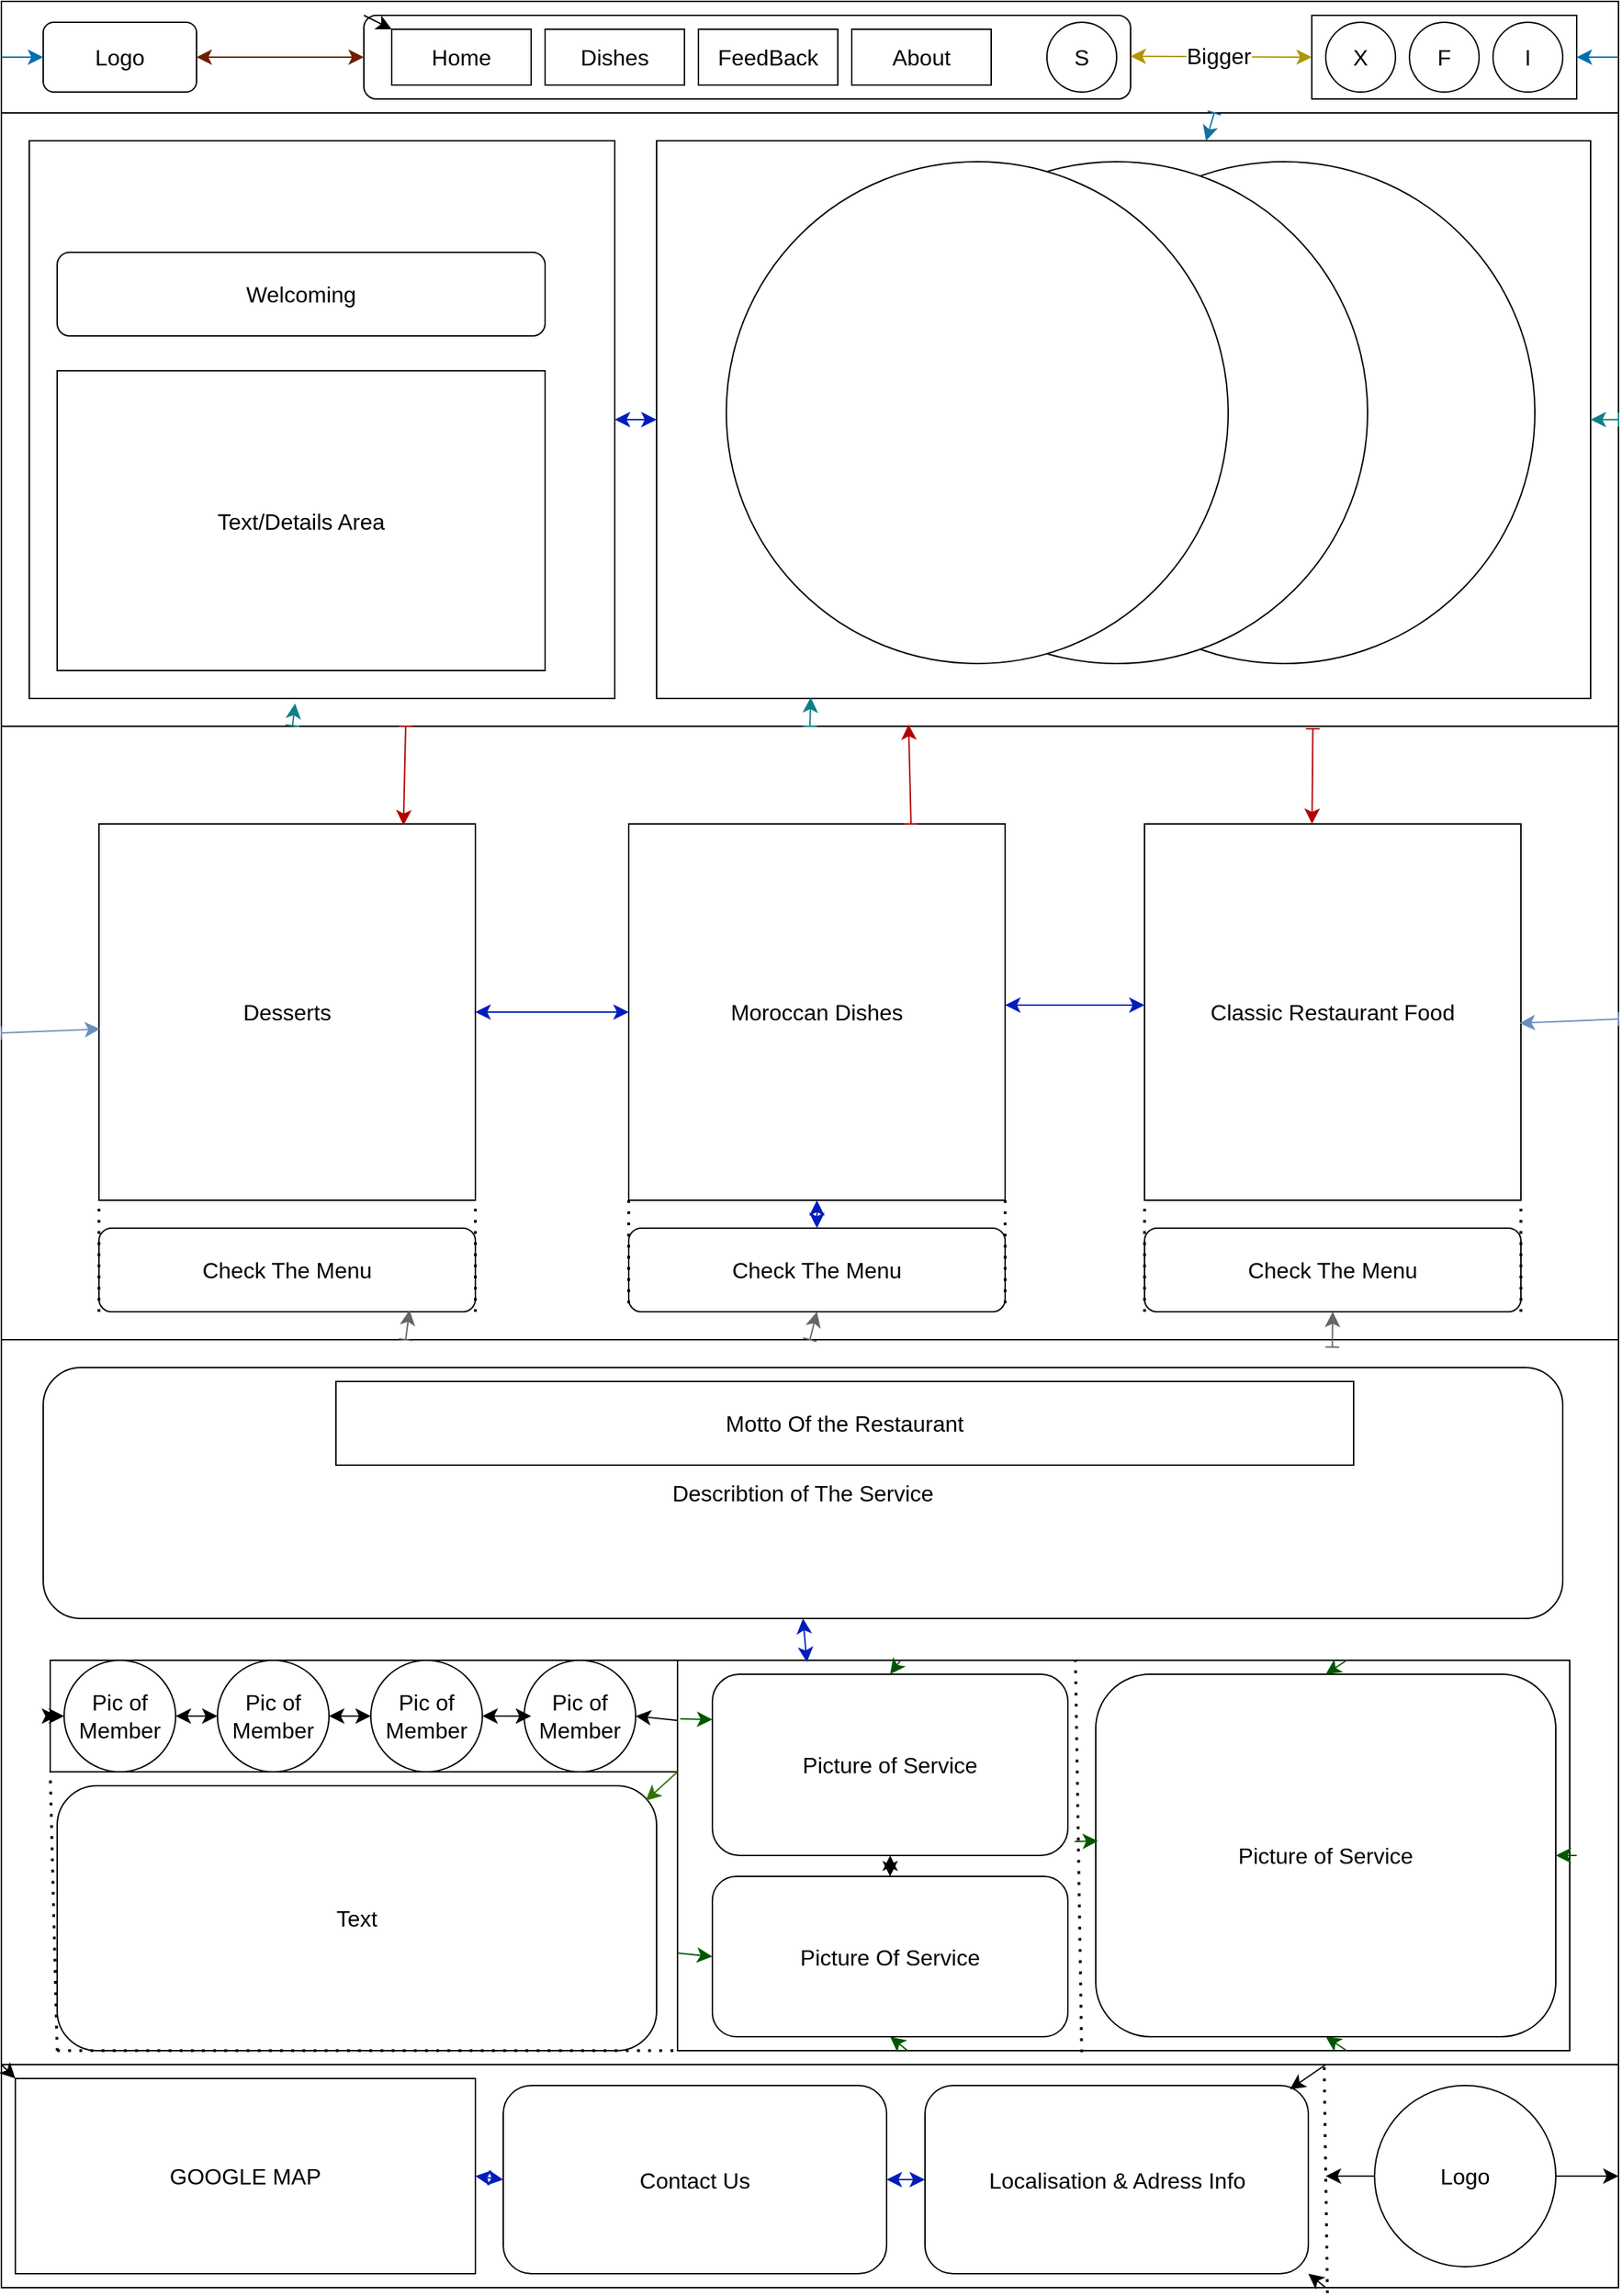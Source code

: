 <mxfile version="22.0.8" type="device">
  <diagram name="Page-1" id="bITDkZwMjfc94gMa8NzO">
    <mxGraphModel dx="1187" dy="1283" grid="1" gridSize="10" guides="1" tooltips="1" connect="1" arrows="1" fold="1" page="1" pageScale="1" pageWidth="1169" pageHeight="827" math="0" shadow="0">
      <root>
        <mxCell id="0" />
        <mxCell id="1" parent="0" />
        <mxCell id="Kc1Ey1qXZjIb0-rs8Q-b-39" value="" style="rounded=0;whiteSpace=wrap;html=1;fontSize=16;" parent="1" vertex="1">
          <mxGeometry y="960" width="1160" height="520" as="geometry" />
        </mxCell>
        <mxCell id="Kc1Ey1qXZjIb0-rs8Q-b-1" value="" style="rounded=0;whiteSpace=wrap;html=1;fontSize=16;" parent="1" vertex="1">
          <mxGeometry width="1160" height="80" as="geometry" />
        </mxCell>
        <mxCell id="Kc1Ey1qXZjIb0-rs8Q-b-2" value="Logo" style="rounded=1;whiteSpace=wrap;html=1;fontSize=16;" parent="1" vertex="1">
          <mxGeometry x="30" y="15" width="110" height="50" as="geometry" />
        </mxCell>
        <mxCell id="Kc1Ey1qXZjIb0-rs8Q-b-118" value="" style="rounded=0;whiteSpace=wrap;html=1;fontSize=16;" parent="1" vertex="1">
          <mxGeometry x="940" y="10" width="190" height="60" as="geometry" />
        </mxCell>
        <mxCell id="Kc1Ey1qXZjIb0-rs8Q-b-3" value="" style="rounded=1;whiteSpace=wrap;html=1;fontSize=16;" parent="1" vertex="1">
          <mxGeometry x="260" y="10" width="550" height="60" as="geometry" />
        </mxCell>
        <mxCell id="Kc1Ey1qXZjIb0-rs8Q-b-4" value="Home" style="rounded=0;whiteSpace=wrap;html=1;fontSize=16;" parent="1" vertex="1">
          <mxGeometry x="280" y="20" width="100" height="40" as="geometry" />
        </mxCell>
        <mxCell id="Kc1Ey1qXZjIb0-rs8Q-b-6" value="Dishes" style="rounded=0;whiteSpace=wrap;html=1;fontSize=16;" parent="1" vertex="1">
          <mxGeometry x="390" y="20" width="100" height="40" as="geometry" />
        </mxCell>
        <mxCell id="Kc1Ey1qXZjIb0-rs8Q-b-8" value="FeedBack" style="rounded=0;whiteSpace=wrap;html=1;fontSize=16;" parent="1" vertex="1">
          <mxGeometry x="500" y="20" width="100" height="40" as="geometry" />
        </mxCell>
        <mxCell id="Kc1Ey1qXZjIb0-rs8Q-b-9" value="About" style="rounded=0;whiteSpace=wrap;html=1;fontSize=16;" parent="1" vertex="1">
          <mxGeometry x="610" y="20" width="100" height="40" as="geometry" />
        </mxCell>
        <mxCell id="Kc1Ey1qXZjIb0-rs8Q-b-10" value="S" style="ellipse;whiteSpace=wrap;html=1;aspect=fixed;fontSize=16;" parent="1" vertex="1">
          <mxGeometry x="750" y="15" width="50" height="50" as="geometry" />
        </mxCell>
        <mxCell id="Kc1Ey1qXZjIb0-rs8Q-b-12" value="I" style="ellipse;whiteSpace=wrap;html=1;aspect=fixed;fontSize=16;" parent="1" vertex="1">
          <mxGeometry x="1070" y="15" width="50" height="50" as="geometry" />
        </mxCell>
        <mxCell id="Kc1Ey1qXZjIb0-rs8Q-b-13" value="F" style="ellipse;whiteSpace=wrap;html=1;aspect=fixed;fontSize=16;" parent="1" vertex="1">
          <mxGeometry x="1010" y="15" width="50" height="50" as="geometry" />
        </mxCell>
        <mxCell id="Kc1Ey1qXZjIb0-rs8Q-b-14" value="X" style="ellipse;whiteSpace=wrap;html=1;aspect=fixed;fontSize=16;" parent="1" vertex="1">
          <mxGeometry x="950" y="15" width="50" height="50" as="geometry" />
        </mxCell>
        <mxCell id="Kc1Ey1qXZjIb0-rs8Q-b-15" value="" style="rounded=0;whiteSpace=wrap;html=1;fontSize=16;" parent="1" vertex="1">
          <mxGeometry y="80" width="1160" height="440" as="geometry" />
        </mxCell>
        <mxCell id="Kc1Ey1qXZjIb0-rs8Q-b-16" value="" style="rounded=0;whiteSpace=wrap;html=1;fontSize=16;" parent="1" vertex="1">
          <mxGeometry y="1480" width="1160" height="160" as="geometry" />
        </mxCell>
        <mxCell id="Kc1Ey1qXZjIb0-rs8Q-b-18" value="" style="rounded=0;whiteSpace=wrap;html=1;fontSize=16;" parent="1" vertex="1">
          <mxGeometry x="470" y="100" width="670" height="400" as="geometry" />
        </mxCell>
        <mxCell id="Kc1Ey1qXZjIb0-rs8Q-b-17" value="" style="ellipse;whiteSpace=wrap;html=1;aspect=fixed;fontSize=16;" parent="1" vertex="1">
          <mxGeometry x="740" y="115" width="360" height="360" as="geometry" />
        </mxCell>
        <mxCell id="Kc1Ey1qXZjIb0-rs8Q-b-19" value="" style="ellipse;whiteSpace=wrap;html=1;aspect=fixed;fontSize=16;" parent="1" vertex="1">
          <mxGeometry x="620" y="115" width="360" height="360" as="geometry" />
        </mxCell>
        <mxCell id="Kc1Ey1qXZjIb0-rs8Q-b-20" value="" style="ellipse;whiteSpace=wrap;html=1;aspect=fixed;fontSize=16;" parent="1" vertex="1">
          <mxGeometry x="520" y="115" width="360" height="360" as="geometry" />
        </mxCell>
        <mxCell id="Kc1Ey1qXZjIb0-rs8Q-b-22" value="" style="rounded=0;whiteSpace=wrap;html=1;fontSize=16;" parent="1" vertex="1">
          <mxGeometry x="20" y="100" width="420" height="400" as="geometry" />
        </mxCell>
        <mxCell id="Kc1Ey1qXZjIb0-rs8Q-b-23" value="Welcoming" style="rounded=1;whiteSpace=wrap;html=1;fontSize=16;" parent="1" vertex="1">
          <mxGeometry x="40" y="180" width="350" height="60" as="geometry" />
        </mxCell>
        <mxCell id="Kc1Ey1qXZjIb0-rs8Q-b-24" value="Text/Details Area" style="rounded=0;whiteSpace=wrap;html=1;fontSize=16;" parent="1" vertex="1">
          <mxGeometry x="40" y="265" width="350" height="215" as="geometry" />
        </mxCell>
        <mxCell id="Kc1Ey1qXZjIb0-rs8Q-b-25" value="Dishes Category" style="rounded=0;whiteSpace=wrap;html=1;fontSize=16;" parent="1" vertex="1">
          <mxGeometry y="520" width="1160" height="440" as="geometry" />
        </mxCell>
        <mxCell id="Kc1Ey1qXZjIb0-rs8Q-b-26" value="Desserts" style="whiteSpace=wrap;html=1;aspect=fixed;fontSize=16;" parent="1" vertex="1">
          <mxGeometry x="70" y="590" width="270" height="270" as="geometry" />
        </mxCell>
        <mxCell id="Kc1Ey1qXZjIb0-rs8Q-b-33" value="Moroccan Dishes" style="whiteSpace=wrap;html=1;aspect=fixed;fontSize=16;" parent="1" vertex="1">
          <mxGeometry x="450" y="590" width="270" height="270" as="geometry" />
        </mxCell>
        <mxCell id="Kc1Ey1qXZjIb0-rs8Q-b-34" value="Classic Restaurant Food" style="whiteSpace=wrap;html=1;aspect=fixed;fontSize=16;" parent="1" vertex="1">
          <mxGeometry x="820" y="590" width="270" height="270" as="geometry" />
        </mxCell>
        <mxCell id="Kc1Ey1qXZjIb0-rs8Q-b-35" value="Check The Menu" style="rounded=1;whiteSpace=wrap;html=1;fontSize=16;" parent="1" vertex="1">
          <mxGeometry x="70" y="880" width="270" height="60" as="geometry" />
        </mxCell>
        <mxCell id="Kc1Ey1qXZjIb0-rs8Q-b-37" value="Check The Menu" style="rounded=1;whiteSpace=wrap;html=1;fontSize=16;" parent="1" vertex="1">
          <mxGeometry x="820" y="880" width="270" height="60" as="geometry" />
        </mxCell>
        <mxCell id="Kc1Ey1qXZjIb0-rs8Q-b-38" value="Check The Menu" style="rounded=1;whiteSpace=wrap;html=1;fontSize=16;" parent="1" vertex="1">
          <mxGeometry x="450" y="880" width="270" height="60" as="geometry" />
        </mxCell>
        <mxCell id="Kc1Ey1qXZjIb0-rs8Q-b-40" value="Describtion of The Service" style="rounded=1;whiteSpace=wrap;html=1;fontSize=16;" parent="1" vertex="1">
          <mxGeometry x="30" y="980" width="1090" height="180" as="geometry" />
        </mxCell>
        <mxCell id="Kc1Ey1qXZjIb0-rs8Q-b-42" value="" style="rounded=0;whiteSpace=wrap;html=1;fontSize=16;" parent="1" vertex="1">
          <mxGeometry x="35" y="1190" width="450" height="80" as="geometry" />
        </mxCell>
        <mxCell id="Kc1Ey1qXZjIb0-rs8Q-b-43" value="" style="rounded=0;whiteSpace=wrap;html=1;fontSize=16;" parent="1" vertex="1">
          <mxGeometry x="485" y="1190" width="640" height="280" as="geometry" />
        </mxCell>
        <mxCell id="Kc1Ey1qXZjIb0-rs8Q-b-45" value="Pic of Member" style="ellipse;whiteSpace=wrap;html=1;aspect=fixed;fontSize=16;" parent="1" vertex="1">
          <mxGeometry x="45" y="1190" width="80" height="80" as="geometry" />
        </mxCell>
        <mxCell id="Kc1Ey1qXZjIb0-rs8Q-b-46" value="Pic of Member" style="ellipse;whiteSpace=wrap;html=1;aspect=fixed;fontSize=16;" parent="1" vertex="1">
          <mxGeometry x="265" y="1190" width="80" height="80" as="geometry" />
        </mxCell>
        <mxCell id="Kc1Ey1qXZjIb0-rs8Q-b-47" value="Pic of Member" style="ellipse;whiteSpace=wrap;html=1;aspect=fixed;fontSize=16;" parent="1" vertex="1">
          <mxGeometry x="155" y="1190" width="80" height="80" as="geometry" />
        </mxCell>
        <mxCell id="Kc1Ey1qXZjIb0-rs8Q-b-48" value="Pic of Member" style="ellipse;whiteSpace=wrap;html=1;aspect=fixed;fontSize=16;" parent="1" vertex="1">
          <mxGeometry x="375" y="1190" width="80" height="80" as="geometry" />
        </mxCell>
        <mxCell id="Kc1Ey1qXZjIb0-rs8Q-b-49" value="Text" style="rounded=1;whiteSpace=wrap;html=1;fontSize=16;" parent="1" vertex="1">
          <mxGeometry x="40" y="1280" width="430" height="190" as="geometry" />
        </mxCell>
        <mxCell id="Kc1Ey1qXZjIb0-rs8Q-b-50" value="Picture of Service" style="rounded=1;whiteSpace=wrap;html=1;fontSize=16;" parent="1" vertex="1">
          <mxGeometry x="510" y="1200" width="255" height="130" as="geometry" />
        </mxCell>
        <mxCell id="Kc1Ey1qXZjIb0-rs8Q-b-51" value="Picture of Service" style="rounded=1;whiteSpace=wrap;html=1;fontSize=16;" parent="1" vertex="1">
          <mxGeometry x="785" y="1200" width="330" height="260" as="geometry" />
        </mxCell>
        <mxCell id="Kc1Ey1qXZjIb0-rs8Q-b-52" value="Picture Of Service" style="rounded=1;whiteSpace=wrap;html=1;fontSize=16;" parent="1" vertex="1">
          <mxGeometry x="510" y="1345" width="255" height="115" as="geometry" />
        </mxCell>
        <mxCell id="Kc1Ey1qXZjIb0-rs8Q-b-54" value="Motto Of the Restaurant" style="rounded=0;whiteSpace=wrap;html=1;fontSize=16;" parent="1" vertex="1">
          <mxGeometry x="240" y="990" width="730" height="60" as="geometry" />
        </mxCell>
        <mxCell id="Kc1Ey1qXZjIb0-rs8Q-b-56" value="Logo" style="ellipse;whiteSpace=wrap;html=1;aspect=fixed;fontSize=16;" parent="1" vertex="1">
          <mxGeometry x="985" y="1495" width="130" height="130" as="geometry" />
        </mxCell>
        <mxCell id="Kc1Ey1qXZjIb0-rs8Q-b-79" style="edgeStyle=none;curved=1;rounded=0;orthogonalLoop=1;jettySize=auto;html=1;exitX=1;exitY=0.5;exitDx=0;exitDy=0;entryX=0;entryY=0.5;entryDx=0;entryDy=0;fontSize=12;startSize=8;endSize=8;fillColor=#0050ef;strokeColor=#001DBC;startArrow=classic;startFill=1;" parent="1" source="Kc1Ey1qXZjIb0-rs8Q-b-58" target="Kc1Ey1qXZjIb0-rs8Q-b-59" edge="1">
          <mxGeometry relative="1" as="geometry" />
        </mxCell>
        <mxCell id="Kc1Ey1qXZjIb0-rs8Q-b-58" value="Contact Us" style="rounded=1;whiteSpace=wrap;html=1;fontSize=16;" parent="1" vertex="1">
          <mxGeometry x="360" y="1495" width="275" height="135" as="geometry" />
        </mxCell>
        <mxCell id="Kc1Ey1qXZjIb0-rs8Q-b-59" value="Localisation &amp;amp; Adress Info" style="rounded=1;whiteSpace=wrap;html=1;fontSize=16;" parent="1" vertex="1">
          <mxGeometry x="662.5" y="1495" width="275" height="135" as="geometry" />
        </mxCell>
        <mxCell id="Kc1Ey1qXZjIb0-rs8Q-b-80" style="edgeStyle=none;curved=1;rounded=0;orthogonalLoop=1;jettySize=auto;html=1;exitX=1;exitY=0.5;exitDx=0;exitDy=0;entryX=0;entryY=0.5;entryDx=0;entryDy=0;fontSize=12;startSize=8;endSize=8;fillColor=#0050ef;strokeColor=#001DBC;startArrow=classic;startFill=1;" parent="1" source="Kc1Ey1qXZjIb0-rs8Q-b-61" target="Kc1Ey1qXZjIb0-rs8Q-b-58" edge="1">
          <mxGeometry relative="1" as="geometry" />
        </mxCell>
        <mxCell id="Kc1Ey1qXZjIb0-rs8Q-b-61" value="GOOGLE MAP" style="rounded=0;whiteSpace=wrap;html=1;fontSize=16;" parent="1" vertex="1">
          <mxGeometry x="10" y="1490" width="330" height="140" as="geometry" />
        </mxCell>
        <mxCell id="Kc1Ey1qXZjIb0-rs8Q-b-62" value="" style="endArrow=baseDash;startArrow=classic;html=1;rounded=0;fontSize=12;startSize=8;endSize=8;curved=1;entryX=1;entryY=0.5;entryDx=0;entryDy=0;exitX=1;exitY=0.5;exitDx=0;exitDy=0;fillColor=#b0e3e6;strokeColor=#0e8088;endFill=0;" parent="1" source="Kc1Ey1qXZjIb0-rs8Q-b-18" target="Kc1Ey1qXZjIb0-rs8Q-b-15" edge="1">
          <mxGeometry width="50" height="50" relative="1" as="geometry">
            <mxPoint x="630" y="500" as="sourcePoint" />
            <mxPoint x="680" y="450" as="targetPoint" />
          </mxGeometry>
        </mxCell>
        <mxCell id="Kc1Ey1qXZjIb0-rs8Q-b-63" value="" style="endArrow=classic;startArrow=baseDash;html=1;rounded=0;fontSize=12;startSize=8;endSize=8;curved=1;exitX=0.5;exitY=1;exitDx=0;exitDy=0;entryX=0.165;entryY=0.998;entryDx=0;entryDy=0;entryPerimeter=0;fillColor=#b0e3e6;strokeColor=#0e8088;startFill=0;" parent="1" source="Kc1Ey1qXZjIb0-rs8Q-b-15" target="Kc1Ey1qXZjIb0-rs8Q-b-18" edge="1">
          <mxGeometry width="50" height="50" relative="1" as="geometry">
            <mxPoint x="630" y="500" as="sourcePoint" />
            <mxPoint x="680" y="450" as="targetPoint" />
          </mxGeometry>
        </mxCell>
        <mxCell id="Kc1Ey1qXZjIb0-rs8Q-b-64" value="" style="endArrow=classic;startArrow=baseDash;html=1;rounded=0;fontSize=12;startSize=8;endSize=8;curved=1;exitX=0.18;exitY=-0.001;exitDx=0;exitDy=0;exitPerimeter=0;entryX=0.454;entryY=1.009;entryDx=0;entryDy=0;entryPerimeter=0;fillColor=#b0e3e6;strokeColor=#0e8088;startFill=0;" parent="1" source="Kc1Ey1qXZjIb0-rs8Q-b-25" target="Kc1Ey1qXZjIb0-rs8Q-b-22" edge="1">
          <mxGeometry width="50" height="50" relative="1" as="geometry">
            <mxPoint x="630" y="500" as="sourcePoint" />
            <mxPoint x="680" y="450" as="targetPoint" />
          </mxGeometry>
        </mxCell>
        <mxCell id="Kc1Ey1qXZjIb0-rs8Q-b-65" value="" style="endArrow=baseDash;startArrow=classic;html=1;rounded=0;fontSize=12;startSize=8;endSize=8;curved=1;entryX=0.75;entryY=0;entryDx=0;entryDy=0;exitX=0.561;exitY=-0.003;exitDx=0;exitDy=0;exitPerimeter=0;fillColor=#e51400;strokeColor=#B20000;endFill=0;" parent="1" source="Kc1Ey1qXZjIb0-rs8Q-b-25" target="Kc1Ey1qXZjIb0-rs8Q-b-33" edge="1">
          <mxGeometry width="50" height="50" relative="1" as="geometry">
            <mxPoint x="630" y="500" as="sourcePoint" />
            <mxPoint x="680" y="450" as="targetPoint" />
          </mxGeometry>
        </mxCell>
        <mxCell id="Kc1Ey1qXZjIb0-rs8Q-b-66" value="" style="endArrow=baseDash;startArrow=classic;html=1;rounded=0;fontSize=12;startSize=8;endSize=8;curved=1;entryX=0.25;entryY=0;entryDx=0;entryDy=0;exitX=0.809;exitY=0.004;exitDx=0;exitDy=0;exitPerimeter=0;fillColor=#e51400;strokeColor=#B20000;endFill=0;" parent="1" source="Kc1Ey1qXZjIb0-rs8Q-b-26" target="Kc1Ey1qXZjIb0-rs8Q-b-25" edge="1">
          <mxGeometry width="50" height="50" relative="1" as="geometry">
            <mxPoint x="630" y="690" as="sourcePoint" />
            <mxPoint x="680" y="640" as="targetPoint" />
          </mxGeometry>
        </mxCell>
        <mxCell id="Kc1Ey1qXZjIb0-rs8Q-b-67" value="" style="endArrow=baseDash;startArrow=classic;html=1;rounded=0;fontSize=12;startSize=8;endSize=8;curved=1;entryX=0.811;entryY=0.004;entryDx=0;entryDy=0;entryPerimeter=0;exitX=0.445;exitY=0;exitDx=0;exitDy=0;exitPerimeter=0;fillColor=#e51400;strokeColor=#B20000;startFill=1;endFill=0;" parent="1" source="Kc1Ey1qXZjIb0-rs8Q-b-34" target="Kc1Ey1qXZjIb0-rs8Q-b-25" edge="1">
          <mxGeometry width="50" height="50" relative="1" as="geometry">
            <mxPoint x="630" y="690" as="sourcePoint" />
            <mxPoint x="680" y="640" as="targetPoint" />
          </mxGeometry>
        </mxCell>
        <mxCell id="Kc1Ey1qXZjIb0-rs8Q-b-68" value="" style="endArrow=classic;startArrow=baseDash;html=1;rounded=0;fontSize=12;startSize=8;endSize=8;curved=1;exitX=0;exitY=0.5;exitDx=0;exitDy=0;entryX=0.003;entryY=0.545;entryDx=0;entryDy=0;entryPerimeter=0;fillColor=#dae8fc;strokeColor=#6c8ebf;startFill=0;" parent="1" source="Kc1Ey1qXZjIb0-rs8Q-b-25" target="Kc1Ey1qXZjIb0-rs8Q-b-26" edge="1">
          <mxGeometry width="50" height="50" relative="1" as="geometry">
            <mxPoint x="630" y="690" as="sourcePoint" />
            <mxPoint x="680" y="640" as="targetPoint" />
          </mxGeometry>
        </mxCell>
        <mxCell id="Kc1Ey1qXZjIb0-rs8Q-b-69" value="" style="endArrow=classic;startArrow=classic;html=1;rounded=0;fontSize=12;startSize=8;endSize=8;curved=1;exitX=1;exitY=0.5;exitDx=0;exitDy=0;entryX=0;entryY=0.5;entryDx=0;entryDy=0;fillColor=#0050ef;strokeColor=#001DBC;" parent="1" source="Kc1Ey1qXZjIb0-rs8Q-b-26" target="Kc1Ey1qXZjIb0-rs8Q-b-33" edge="1">
          <mxGeometry width="50" height="50" relative="1" as="geometry">
            <mxPoint x="630" y="690" as="sourcePoint" />
            <mxPoint x="680" y="640" as="targetPoint" />
          </mxGeometry>
        </mxCell>
        <mxCell id="Kc1Ey1qXZjIb0-rs8Q-b-70" value="" style="endArrow=classic;startArrow=classic;html=1;rounded=0;fontSize=12;startSize=8;endSize=8;curved=1;exitX=1;exitY=0.5;exitDx=0;exitDy=0;fillColor=#0050ef;strokeColor=#001DBC;" parent="1" edge="1">
          <mxGeometry width="50" height="50" relative="1" as="geometry">
            <mxPoint x="720" y="720" as="sourcePoint" />
            <mxPoint x="820" y="720" as="targetPoint" />
          </mxGeometry>
        </mxCell>
        <mxCell id="Kc1Ey1qXZjIb0-rs8Q-b-71" value="" style="endArrow=baseDash;startArrow=classic;html=1;rounded=0;fontSize=12;startSize=8;endSize=8;curved=1;exitX=0;exitY=0.5;exitDx=0;exitDy=0;entryX=0.003;entryY=0.545;entryDx=0;entryDy=0;entryPerimeter=0;fillColor=#dae8fc;strokeColor=#6c8ebf;endFill=0;" parent="1" edge="1">
          <mxGeometry width="50" height="50" relative="1" as="geometry">
            <mxPoint x="1089" y="733" as="sourcePoint" />
            <mxPoint x="1160" y="730" as="targetPoint" />
          </mxGeometry>
        </mxCell>
        <mxCell id="Kc1Ey1qXZjIb0-rs8Q-b-72" value="" style="endArrow=baseDash;startArrow=classic;html=1;rounded=0;fontSize=12;startSize=8;endSize=8;curved=1;entryX=0.25;entryY=1;entryDx=0;entryDy=0;exitX=0.825;exitY=0.979;exitDx=0;exitDy=0;exitPerimeter=0;fillColor=#f5f5f5;strokeColor=#666666;startFill=1;endFill=0;" parent="1" source="Kc1Ey1qXZjIb0-rs8Q-b-35" target="Kc1Ey1qXZjIb0-rs8Q-b-25" edge="1">
          <mxGeometry width="50" height="50" relative="1" as="geometry">
            <mxPoint x="630" y="860" as="sourcePoint" />
            <mxPoint x="680" y="810" as="targetPoint" />
          </mxGeometry>
        </mxCell>
        <mxCell id="Kc1Ey1qXZjIb0-rs8Q-b-74" value="" style="endArrow=classic;startArrow=baseDash;html=1;rounded=0;fontSize=12;startSize=8;endSize=8;curved=1;exitX=0.5;exitY=1;exitDx=0;exitDy=0;entryX=0.5;entryY=1;entryDx=0;entryDy=0;fillColor=#f5f5f5;strokeColor=#666666;startFill=0;" parent="1" source="Kc1Ey1qXZjIb0-rs8Q-b-25" target="Kc1Ey1qXZjIb0-rs8Q-b-38" edge="1">
          <mxGeometry width="50" height="50" relative="1" as="geometry">
            <mxPoint x="630" y="860" as="sourcePoint" />
            <mxPoint x="680" y="810" as="targetPoint" />
          </mxGeometry>
        </mxCell>
        <mxCell id="Kc1Ey1qXZjIb0-rs8Q-b-75" value="" style="endArrow=classic;startArrow=baseDash;html=1;rounded=0;fontSize=12;startSize=8;endSize=8;curved=1;entryX=0.5;entryY=1;entryDx=0;entryDy=0;exitX=0.823;exitY=1.012;exitDx=0;exitDy=0;exitPerimeter=0;fillColor=#f5f5f5;strokeColor=#666666;endFill=1;startFill=0;" parent="1" source="Kc1Ey1qXZjIb0-rs8Q-b-25" target="Kc1Ey1qXZjIb0-rs8Q-b-37" edge="1">
          <mxGeometry width="50" height="50" relative="1" as="geometry">
            <mxPoint x="630" y="860" as="sourcePoint" />
            <mxPoint x="680" y="810" as="targetPoint" />
          </mxGeometry>
        </mxCell>
        <mxCell id="Kc1Ey1qXZjIb0-rs8Q-b-76" value="" style="endArrow=baseDash;startArrow=classic;html=1;rounded=0;fontSize=12;startSize=8;endSize=8;curved=1;entryX=0.75;entryY=0;entryDx=0;entryDy=0;fillColor=#b1ddf0;strokeColor=#10739e;endFill=0;" parent="1" source="Kc1Ey1qXZjIb0-rs8Q-b-18" target="Kc1Ey1qXZjIb0-rs8Q-b-15" edge="1">
          <mxGeometry width="50" height="50" relative="1" as="geometry">
            <mxPoint x="630" y="460" as="sourcePoint" />
            <mxPoint x="680" y="410" as="targetPoint" />
          </mxGeometry>
        </mxCell>
        <mxCell id="Kc1Ey1qXZjIb0-rs8Q-b-77" value="" style="endArrow=classic;startArrow=classic;html=1;rounded=0;fontSize=12;startSize=8;endSize=8;curved=1;entryX=1;entryY=0.5;entryDx=0;entryDy=0;exitX=0;exitY=0.5;exitDx=0;exitDy=0;fillColor=#0050ef;strokeColor=#001DBC;" parent="1" source="Kc1Ey1qXZjIb0-rs8Q-b-18" target="Kc1Ey1qXZjIb0-rs8Q-b-22" edge="1">
          <mxGeometry width="50" height="50" relative="1" as="geometry">
            <mxPoint x="630" y="460" as="sourcePoint" />
            <mxPoint x="680" y="410" as="targetPoint" />
          </mxGeometry>
        </mxCell>
        <mxCell id="Kc1Ey1qXZjIb0-rs8Q-b-78" value="" style="endArrow=classic;startArrow=classic;html=1;rounded=0;fontSize=12;startSize=8;endSize=8;curved=1;entryX=0.5;entryY=1;entryDx=0;entryDy=0;exitX=0.145;exitY=0.005;exitDx=0;exitDy=0;exitPerimeter=0;fillColor=#0050ef;strokeColor=#001DBC;" parent="1" source="Kc1Ey1qXZjIb0-rs8Q-b-43" target="Kc1Ey1qXZjIb0-rs8Q-b-40" edge="1">
          <mxGeometry width="50" height="50" relative="1" as="geometry">
            <mxPoint x="630" y="1220" as="sourcePoint" />
            <mxPoint x="680" y="1170" as="targetPoint" />
          </mxGeometry>
        </mxCell>
        <mxCell id="Kc1Ey1qXZjIb0-rs8Q-b-81" value="" style="endArrow=classic;startArrow=classic;html=1;rounded=0;fontSize=12;startSize=8;endSize=8;curved=1;exitX=0.5;exitY=0;exitDx=0;exitDy=0;entryX=0.5;entryY=1;entryDx=0;entryDy=0;fillColor=#0050ef;strokeColor=#001DBC;" parent="1" source="Kc1Ey1qXZjIb0-rs8Q-b-38" target="Kc1Ey1qXZjIb0-rs8Q-b-33" edge="1">
          <mxGeometry width="50" height="50" relative="1" as="geometry">
            <mxPoint x="630" y="830" as="sourcePoint" />
            <mxPoint x="680" y="780" as="targetPoint" />
          </mxGeometry>
        </mxCell>
        <mxCell id="Kc1Ey1qXZjIb0-rs8Q-b-82" value="" style="endArrow=none;dashed=1;html=1;dashPattern=1 3;strokeWidth=2;rounded=0;fontSize=12;startSize=8;endSize=8;curved=1;entryX=0;entryY=1;entryDx=0;entryDy=0;exitX=0;exitY=1;exitDx=0;exitDy=0;" parent="1" source="Kc1Ey1qXZjIb0-rs8Q-b-37" target="Kc1Ey1qXZjIb0-rs8Q-b-34" edge="1">
          <mxGeometry width="50" height="50" relative="1" as="geometry">
            <mxPoint x="630" y="800" as="sourcePoint" />
            <mxPoint x="680" y="750" as="targetPoint" />
          </mxGeometry>
        </mxCell>
        <mxCell id="Kc1Ey1qXZjIb0-rs8Q-b-84" value="" style="endArrow=none;dashed=1;html=1;dashPattern=1 3;strokeWidth=2;rounded=0;fontSize=12;startSize=8;endSize=8;curved=1;entryX=1;entryY=1;entryDx=0;entryDy=0;exitX=1;exitY=1;exitDx=0;exitDy=0;" parent="1" source="Kc1Ey1qXZjIb0-rs8Q-b-37" target="Kc1Ey1qXZjIb0-rs8Q-b-34" edge="1">
          <mxGeometry width="50" height="50" relative="1" as="geometry">
            <mxPoint x="630" y="800" as="sourcePoint" />
            <mxPoint x="680" y="750" as="targetPoint" />
          </mxGeometry>
        </mxCell>
        <mxCell id="Kc1Ey1qXZjIb0-rs8Q-b-85" value="" style="endArrow=none;dashed=1;html=1;dashPattern=1 3;strokeWidth=2;rounded=0;fontSize=12;startSize=8;endSize=8;curved=1;exitX=0;exitY=1;exitDx=0;exitDy=0;entryX=0;entryY=1;entryDx=0;entryDy=0;" parent="1" source="Kc1Ey1qXZjIb0-rs8Q-b-33" target="Kc1Ey1qXZjIb0-rs8Q-b-38" edge="1">
          <mxGeometry width="50" height="50" relative="1" as="geometry">
            <mxPoint x="630" y="800" as="sourcePoint" />
            <mxPoint x="680" y="750" as="targetPoint" />
          </mxGeometry>
        </mxCell>
        <mxCell id="Kc1Ey1qXZjIb0-rs8Q-b-86" value="" style="endArrow=none;dashed=1;html=1;dashPattern=1 3;strokeWidth=2;rounded=0;fontSize=12;startSize=8;endSize=8;curved=1;entryX=1;entryY=1;entryDx=0;entryDy=0;exitX=1;exitY=1;exitDx=0;exitDy=0;" parent="1" source="Kc1Ey1qXZjIb0-rs8Q-b-33" target="Kc1Ey1qXZjIb0-rs8Q-b-38" edge="1">
          <mxGeometry width="50" height="50" relative="1" as="geometry">
            <mxPoint x="630" y="800" as="sourcePoint" />
            <mxPoint x="680" y="750" as="targetPoint" />
          </mxGeometry>
        </mxCell>
        <mxCell id="Kc1Ey1qXZjIb0-rs8Q-b-87" value="" style="endArrow=none;dashed=1;html=1;dashPattern=1 3;strokeWidth=2;rounded=0;fontSize=12;startSize=8;endSize=8;curved=1;exitX=1;exitY=1;exitDx=0;exitDy=0;entryX=1;entryY=1;entryDx=0;entryDy=0;" parent="1" source="Kc1Ey1qXZjIb0-rs8Q-b-35" target="Kc1Ey1qXZjIb0-rs8Q-b-26" edge="1">
          <mxGeometry width="50" height="50" relative="1" as="geometry">
            <mxPoint x="630" y="800" as="sourcePoint" />
            <mxPoint x="680" y="750" as="targetPoint" />
          </mxGeometry>
        </mxCell>
        <mxCell id="Kc1Ey1qXZjIb0-rs8Q-b-88" value="" style="endArrow=none;dashed=1;html=1;dashPattern=1 3;strokeWidth=2;rounded=0;fontSize=12;startSize=8;endSize=8;curved=1;exitX=0;exitY=1;exitDx=0;exitDy=0;entryX=0;entryY=1;entryDx=0;entryDy=0;" parent="1" source="Kc1Ey1qXZjIb0-rs8Q-b-35" target="Kc1Ey1qXZjIb0-rs8Q-b-26" edge="1">
          <mxGeometry width="50" height="50" relative="1" as="geometry">
            <mxPoint x="630" y="800" as="sourcePoint" />
            <mxPoint x="680" y="750" as="targetPoint" />
          </mxGeometry>
        </mxCell>
        <mxCell id="Kc1Ey1qXZjIb0-rs8Q-b-89" value="" style="endArrow=classic;startArrow=classic;html=1;rounded=0;fontSize=12;startSize=8;endSize=8;curved=1;exitX=1;exitY=0.5;exitDx=0;exitDy=0;entryX=0;entryY=0.5;entryDx=0;entryDy=0;" parent="1" source="Kc1Ey1qXZjIb0-rs8Q-b-45" target="Kc1Ey1qXZjIb0-rs8Q-b-47" edge="1">
          <mxGeometry width="50" height="50" relative="1" as="geometry">
            <mxPoint x="630" y="1250" as="sourcePoint" />
            <mxPoint x="150" y="1230" as="targetPoint" />
          </mxGeometry>
        </mxCell>
        <mxCell id="Kc1Ey1qXZjIb0-rs8Q-b-91" value="" style="endArrow=classic;startArrow=classic;html=1;rounded=0;fontSize=12;startSize=8;endSize=8;curved=1;exitX=1;exitY=0.5;exitDx=0;exitDy=0;entryX=0;entryY=0.5;entryDx=0;entryDy=0;" parent="1" source="Kc1Ey1qXZjIb0-rs8Q-b-47" target="Kc1Ey1qXZjIb0-rs8Q-b-46" edge="1">
          <mxGeometry width="50" height="50" relative="1" as="geometry">
            <mxPoint x="630" y="1250" as="sourcePoint" />
            <mxPoint x="680" y="1200" as="targetPoint" />
          </mxGeometry>
        </mxCell>
        <mxCell id="Kc1Ey1qXZjIb0-rs8Q-b-92" value="" style="endArrow=classic;startArrow=classic;html=1;rounded=0;fontSize=12;startSize=8;endSize=8;curved=1;exitX=1;exitY=0.5;exitDx=0;exitDy=0;" parent="1" source="Kc1Ey1qXZjIb0-rs8Q-b-46" edge="1">
          <mxGeometry width="50" height="50" relative="1" as="geometry">
            <mxPoint x="630" y="1250" as="sourcePoint" />
            <mxPoint x="380" y="1230" as="targetPoint" />
          </mxGeometry>
        </mxCell>
        <mxCell id="Kc1Ey1qXZjIb0-rs8Q-b-93" value="" style="endArrow=classic;html=1;rounded=0;fontSize=12;startSize=8;endSize=8;curved=1;exitX=0;exitY=0.5;exitDx=0;exitDy=0;" parent="1" source="Kc1Ey1qXZjIb0-rs8Q-b-42" edge="1">
          <mxGeometry width="50" height="50" relative="1" as="geometry">
            <mxPoint x="630" y="1250" as="sourcePoint" />
            <mxPoint x="40" y="1230" as="targetPoint" />
          </mxGeometry>
        </mxCell>
        <mxCell id="Kc1Ey1qXZjIb0-rs8Q-b-94" value="" style="endArrow=classic;html=1;rounded=0;fontSize=12;startSize=8;endSize=8;curved=1;entryX=0;entryY=0.5;entryDx=0;entryDy=0;exitX=0;exitY=0.5;exitDx=0;exitDy=0;" parent="1" source="Kc1Ey1qXZjIb0-rs8Q-b-42" target="Kc1Ey1qXZjIb0-rs8Q-b-45" edge="1">
          <mxGeometry width="50" height="50" relative="1" as="geometry">
            <mxPoint x="630" y="1250" as="sourcePoint" />
            <mxPoint x="680" y="1200" as="targetPoint" />
          </mxGeometry>
        </mxCell>
        <mxCell id="Kc1Ey1qXZjIb0-rs8Q-b-95" value="" style="endArrow=classic;html=1;rounded=0;fontSize=12;startSize=8;endSize=8;curved=1;entryX=1;entryY=0.5;entryDx=0;entryDy=0;exitX=0;exitY=0.154;exitDx=0;exitDy=0;exitPerimeter=0;" parent="1" source="Kc1Ey1qXZjIb0-rs8Q-b-43" target="Kc1Ey1qXZjIb0-rs8Q-b-48" edge="1">
          <mxGeometry width="50" height="50" relative="1" as="geometry">
            <mxPoint x="630" y="1250" as="sourcePoint" />
            <mxPoint x="680" y="1200" as="targetPoint" />
          </mxGeometry>
        </mxCell>
        <mxCell id="Kc1Ey1qXZjIb0-rs8Q-b-96" value="" style="endArrow=classic;html=1;rounded=0;fontSize=12;startSize=8;endSize=8;curved=1;exitX=0.003;exitY=0.15;exitDx=0;exitDy=0;exitPerimeter=0;entryX=0;entryY=0.25;entryDx=0;entryDy=0;fillColor=#008a00;strokeColor=#005700;" parent="1" source="Kc1Ey1qXZjIb0-rs8Q-b-43" target="Kc1Ey1qXZjIb0-rs8Q-b-50" edge="1">
          <mxGeometry width="50" height="50" relative="1" as="geometry">
            <mxPoint x="630" y="1250" as="sourcePoint" />
            <mxPoint x="680" y="1200" as="targetPoint" />
          </mxGeometry>
        </mxCell>
        <mxCell id="Kc1Ey1qXZjIb0-rs8Q-b-97" value="" style="endArrow=classic;html=1;rounded=0;fontSize=12;startSize=8;endSize=8;curved=1;entryX=0;entryY=0.5;entryDx=0;entryDy=0;exitX=0;exitY=0.75;exitDx=0;exitDy=0;fillColor=#008a00;strokeColor=#005700;" parent="1" source="Kc1Ey1qXZjIb0-rs8Q-b-43" target="Kc1Ey1qXZjIb0-rs8Q-b-52" edge="1">
          <mxGeometry width="50" height="50" relative="1" as="geometry">
            <mxPoint x="630" y="1250" as="sourcePoint" />
            <mxPoint x="680" y="1200" as="targetPoint" />
          </mxGeometry>
        </mxCell>
        <mxCell id="Kc1Ey1qXZjIb0-rs8Q-b-98" value="" style="endArrow=classic;startArrow=classic;html=1;rounded=0;fontSize=12;startSize=8;endSize=8;curved=1;exitX=0.5;exitY=0;exitDx=0;exitDy=0;entryX=0.5;entryY=1;entryDx=0;entryDy=0;" parent="1" source="Kc1Ey1qXZjIb0-rs8Q-b-52" target="Kc1Ey1qXZjIb0-rs8Q-b-50" edge="1">
          <mxGeometry width="50" height="50" relative="1" as="geometry">
            <mxPoint x="630" y="1250" as="sourcePoint" />
            <mxPoint x="680" y="1200" as="targetPoint" />
          </mxGeometry>
        </mxCell>
        <mxCell id="Kc1Ey1qXZjIb0-rs8Q-b-99" value="" style="endArrow=none;dashed=1;html=1;dashPattern=1 3;strokeWidth=2;rounded=0;fontSize=12;startSize=8;endSize=8;curved=1;entryX=0.446;entryY=-0.002;entryDx=0;entryDy=0;entryPerimeter=0;exitX=0.453;exitY=1.004;exitDx=0;exitDy=0;exitPerimeter=0;" parent="1" source="Kc1Ey1qXZjIb0-rs8Q-b-43" target="Kc1Ey1qXZjIb0-rs8Q-b-43" edge="1">
          <mxGeometry width="50" height="50" relative="1" as="geometry">
            <mxPoint x="630" y="1250" as="sourcePoint" />
            <mxPoint x="680" y="1200" as="targetPoint" />
          </mxGeometry>
        </mxCell>
        <mxCell id="Kc1Ey1qXZjIb0-rs8Q-b-103" value="" style="endArrow=classic;html=1;rounded=0;fontSize=12;startSize=8;endSize=8;curved=1;exitX=0.75;exitY=0;exitDx=0;exitDy=0;entryX=0.5;entryY=0;entryDx=0;entryDy=0;fillColor=#008a00;strokeColor=#005700;" parent="1" source="Kc1Ey1qXZjIb0-rs8Q-b-43" target="Kc1Ey1qXZjIb0-rs8Q-b-51" edge="1">
          <mxGeometry width="50" height="50" relative="1" as="geometry">
            <mxPoint x="630" y="1250" as="sourcePoint" />
            <mxPoint x="680" y="1200" as="targetPoint" />
          </mxGeometry>
        </mxCell>
        <mxCell id="Kc1Ey1qXZjIb0-rs8Q-b-104" value="" style="endArrow=classic;html=1;rounded=0;fontSize=12;startSize=8;endSize=8;curved=1;exitX=0.25;exitY=0;exitDx=0;exitDy=0;entryX=0.5;entryY=0;entryDx=0;entryDy=0;fillColor=#008a00;strokeColor=#005700;" parent="1" source="Kc1Ey1qXZjIb0-rs8Q-b-43" target="Kc1Ey1qXZjIb0-rs8Q-b-50" edge="1">
          <mxGeometry width="50" height="50" relative="1" as="geometry">
            <mxPoint x="630" y="1250" as="sourcePoint" />
            <mxPoint x="680" y="1200" as="targetPoint" />
          </mxGeometry>
        </mxCell>
        <mxCell id="Kc1Ey1qXZjIb0-rs8Q-b-105" value="" style="endArrow=classic;html=1;rounded=0;fontSize=12;startSize=8;endSize=8;curved=1;entryX=0.005;entryY=0.46;entryDx=0;entryDy=0;entryPerimeter=0;fillColor=#008a00;strokeColor=#005700;" parent="1" target="Kc1Ey1qXZjIb0-rs8Q-b-51" edge="1">
          <mxGeometry width="50" height="50" relative="1" as="geometry">
            <mxPoint x="770" y="1320" as="sourcePoint" />
            <mxPoint x="680" y="1200" as="targetPoint" />
          </mxGeometry>
        </mxCell>
        <mxCell id="Kc1Ey1qXZjIb0-rs8Q-b-106" value="" style="endArrow=classic;html=1;rounded=0;fontSize=12;startSize=8;endSize=8;curved=1;entryX=1;entryY=0.5;entryDx=0;entryDy=0;fillColor=#008a00;strokeColor=#005700;" parent="1" target="Kc1Ey1qXZjIb0-rs8Q-b-51" edge="1">
          <mxGeometry width="50" height="50" relative="1" as="geometry">
            <mxPoint x="1130" y="1330" as="sourcePoint" />
            <mxPoint x="680" y="1200" as="targetPoint" />
          </mxGeometry>
        </mxCell>
        <mxCell id="Kc1Ey1qXZjIb0-rs8Q-b-107" value="" style="endArrow=classic;html=1;rounded=0;fontSize=12;startSize=8;endSize=8;curved=1;entryX=0.5;entryY=1;entryDx=0;entryDy=0;exitX=0.75;exitY=1;exitDx=0;exitDy=0;fillColor=#008a00;strokeColor=#005700;" parent="1" source="Kc1Ey1qXZjIb0-rs8Q-b-43" target="Kc1Ey1qXZjIb0-rs8Q-b-51" edge="1">
          <mxGeometry width="50" height="50" relative="1" as="geometry">
            <mxPoint x="630" y="1250" as="sourcePoint" />
            <mxPoint x="680" y="1200" as="targetPoint" />
          </mxGeometry>
        </mxCell>
        <mxCell id="Kc1Ey1qXZjIb0-rs8Q-b-108" value="" style="endArrow=classic;html=1;rounded=0;fontSize=12;startSize=8;endSize=8;curved=1;entryX=0.5;entryY=1;entryDx=0;entryDy=0;fillColor=#008a00;strokeColor=#005700;" parent="1" target="Kc1Ey1qXZjIb0-rs8Q-b-52" edge="1">
          <mxGeometry width="50" height="50" relative="1" as="geometry">
            <mxPoint x="650" y="1470" as="sourcePoint" />
            <mxPoint x="680" y="1200" as="targetPoint" />
          </mxGeometry>
        </mxCell>
        <mxCell id="Kc1Ey1qXZjIb0-rs8Q-b-109" value="" style="endArrow=none;dashed=1;html=1;dashPattern=1 3;strokeWidth=2;rounded=0;fontSize=12;startSize=8;endSize=8;curved=1;entryX=0;entryY=1;entryDx=0;entryDy=0;exitX=0;exitY=1;exitDx=0;exitDy=0;" parent="1" source="Kc1Ey1qXZjIb0-rs8Q-b-49" target="Kc1Ey1qXZjIb0-rs8Q-b-43" edge="1">
          <mxGeometry width="50" height="50" relative="1" as="geometry">
            <mxPoint x="630" y="1250" as="sourcePoint" />
            <mxPoint x="680" y="1200" as="targetPoint" />
          </mxGeometry>
        </mxCell>
        <mxCell id="Kc1Ey1qXZjIb0-rs8Q-b-110" value="" style="endArrow=none;dashed=1;html=1;dashPattern=1 3;strokeWidth=2;rounded=0;fontSize=12;startSize=8;endSize=8;curved=1;entryX=0;entryY=1;entryDx=0;entryDy=0;exitX=0;exitY=1;exitDx=0;exitDy=0;" parent="1" source="Kc1Ey1qXZjIb0-rs8Q-b-49" target="Kc1Ey1qXZjIb0-rs8Q-b-42" edge="1">
          <mxGeometry width="50" height="50" relative="1" as="geometry">
            <mxPoint x="630" y="1250" as="sourcePoint" />
            <mxPoint x="680" y="1200" as="targetPoint" />
          </mxGeometry>
        </mxCell>
        <mxCell id="Kc1Ey1qXZjIb0-rs8Q-b-111" value="" style="endArrow=classic;html=1;rounded=0;fontSize=12;startSize=8;endSize=8;curved=1;exitX=1;exitY=1;exitDx=0;exitDy=0;entryX=0.982;entryY=0.056;entryDx=0;entryDy=0;entryPerimeter=0;fillColor=#60a917;strokeColor=#2D7600;" parent="1" source="Kc1Ey1qXZjIb0-rs8Q-b-42" target="Kc1Ey1qXZjIb0-rs8Q-b-49" edge="1">
          <mxGeometry width="50" height="50" relative="1" as="geometry">
            <mxPoint x="630" y="1250" as="sourcePoint" />
            <mxPoint x="680" y="1200" as="targetPoint" />
          </mxGeometry>
        </mxCell>
        <mxCell id="Kc1Ey1qXZjIb0-rs8Q-b-112" value="" style="endArrow=classic;html=1;rounded=0;fontSize=12;startSize=8;endSize=8;curved=1;exitX=0;exitY=0.5;exitDx=0;exitDy=0;" parent="1" source="Kc1Ey1qXZjIb0-rs8Q-b-56" edge="1">
          <mxGeometry width="50" height="50" relative="1" as="geometry">
            <mxPoint x="630" y="1610" as="sourcePoint" />
            <mxPoint x="950" y="1560" as="targetPoint" />
          </mxGeometry>
        </mxCell>
        <mxCell id="Kc1Ey1qXZjIb0-rs8Q-b-113" value="" style="endArrow=classic;html=1;rounded=0;fontSize=12;startSize=8;endSize=8;curved=1;exitX=1;exitY=0.5;exitDx=0;exitDy=0;" parent="1" source="Kc1Ey1qXZjIb0-rs8Q-b-56" target="Kc1Ey1qXZjIb0-rs8Q-b-16" edge="1">
          <mxGeometry width="50" height="50" relative="1" as="geometry">
            <mxPoint x="630" y="1610" as="sourcePoint" />
            <mxPoint x="680" y="1560" as="targetPoint" />
          </mxGeometry>
        </mxCell>
        <mxCell id="Kc1Ey1qXZjIb0-rs8Q-b-114" value="" style="endArrow=none;dashed=1;html=1;dashPattern=1 3;strokeWidth=2;rounded=0;fontSize=12;startSize=8;endSize=8;curved=1;entryX=0.818;entryY=0.01;entryDx=0;entryDy=0;entryPerimeter=0;exitX=0.82;exitY=1.024;exitDx=0;exitDy=0;exitPerimeter=0;" parent="1" source="Kc1Ey1qXZjIb0-rs8Q-b-16" target="Kc1Ey1qXZjIb0-rs8Q-b-16" edge="1">
          <mxGeometry width="50" height="50" relative="1" as="geometry">
            <mxPoint x="630" y="1610" as="sourcePoint" />
            <mxPoint x="680" y="1560" as="targetPoint" />
          </mxGeometry>
        </mxCell>
        <mxCell id="Kc1Ey1qXZjIb0-rs8Q-b-115" value="" style="endArrow=classic;html=1;rounded=0;fontSize=12;startSize=8;endSize=8;curved=1;entryX=0.952;entryY=0.02;entryDx=0;entryDy=0;entryPerimeter=0;" parent="1" target="Kc1Ey1qXZjIb0-rs8Q-b-59" edge="1">
          <mxGeometry width="50" height="50" relative="1" as="geometry">
            <mxPoint x="950" y="1480" as="sourcePoint" />
            <mxPoint x="680" y="1560" as="targetPoint" />
          </mxGeometry>
        </mxCell>
        <mxCell id="Kc1Ey1qXZjIb0-rs8Q-b-116" value="" style="endArrow=classic;html=1;rounded=0;fontSize=12;startSize=8;endSize=8;curved=1;entryX=1;entryY=1;entryDx=0;entryDy=0;" parent="1" target="Kc1Ey1qXZjIb0-rs8Q-b-59" edge="1">
          <mxGeometry width="50" height="50" relative="1" as="geometry">
            <mxPoint x="950" y="1640" as="sourcePoint" />
            <mxPoint x="680" y="1560" as="targetPoint" />
          </mxGeometry>
        </mxCell>
        <mxCell id="Kc1Ey1qXZjIb0-rs8Q-b-117" value="" style="endArrow=classic;html=1;rounded=0;fontSize=12;startSize=8;endSize=8;curved=1;entryX=0;entryY=0;entryDx=0;entryDy=0;exitX=0;exitY=0;exitDx=0;exitDy=0;" parent="1" source="Kc1Ey1qXZjIb0-rs8Q-b-16" target="Kc1Ey1qXZjIb0-rs8Q-b-61" edge="1">
          <mxGeometry width="50" height="50" relative="1" as="geometry">
            <mxPoint x="630" y="1610" as="sourcePoint" />
            <mxPoint x="680" y="1560" as="targetPoint" />
          </mxGeometry>
        </mxCell>
        <mxCell id="Kc1Ey1qXZjIb0-rs8Q-b-119" value="" style="endArrow=classic;html=1;rounded=0;fontSize=12;startSize=8;endSize=8;curved=1;entryX=0;entryY=0.5;entryDx=0;entryDy=0;exitX=0;exitY=0.5;exitDx=0;exitDy=0;fillColor=#1ba1e2;strokeColor=#006EAF;" parent="1" source="Kc1Ey1qXZjIb0-rs8Q-b-1" target="Kc1Ey1qXZjIb0-rs8Q-b-2" edge="1">
          <mxGeometry width="50" height="50" relative="1" as="geometry">
            <mxPoint x="630" y="160" as="sourcePoint" />
            <mxPoint x="680" y="110" as="targetPoint" />
          </mxGeometry>
        </mxCell>
        <mxCell id="Kc1Ey1qXZjIb0-rs8Q-b-120" value="" style="endArrow=classic;html=1;rounded=0;fontSize=12;startSize=8;endSize=8;curved=1;entryX=1;entryY=0.5;entryDx=0;entryDy=0;exitX=1;exitY=0.5;exitDx=0;exitDy=0;fillColor=#1ba1e2;strokeColor=#006EAF;" parent="1" source="Kc1Ey1qXZjIb0-rs8Q-b-1" target="Kc1Ey1qXZjIb0-rs8Q-b-118" edge="1">
          <mxGeometry width="50" height="50" relative="1" as="geometry">
            <mxPoint x="630" y="160" as="sourcePoint" />
            <mxPoint x="680" y="110" as="targetPoint" />
          </mxGeometry>
        </mxCell>
        <mxCell id="Kc1Ey1qXZjIb0-rs8Q-b-121" value="" style="endArrow=classic;startArrow=classic;html=1;rounded=0;fontSize=12;startSize=8;endSize=8;curved=1;exitX=1;exitY=0.5;exitDx=0;exitDy=0;entryX=0;entryY=0.5;entryDx=0;entryDy=0;fillColor=#a0522d;strokeColor=#6D1F00;" parent="1" source="Kc1Ey1qXZjIb0-rs8Q-b-2" target="Kc1Ey1qXZjIb0-rs8Q-b-3" edge="1">
          <mxGeometry width="50" height="50" relative="1" as="geometry">
            <mxPoint x="630" y="160" as="sourcePoint" />
            <mxPoint x="680" y="110" as="targetPoint" />
          </mxGeometry>
        </mxCell>
        <mxCell id="Kc1Ey1qXZjIb0-rs8Q-b-122" value="" style="endArrow=classic;startArrow=classic;html=1;rounded=0;fontSize=12;startSize=8;endSize=8;curved=1;exitX=1;exitY=0.5;exitDx=0;exitDy=0;entryX=0;entryY=0.5;entryDx=0;entryDy=0;fillColor=#e3c800;strokeColor=#B09500;" parent="1" target="Kc1Ey1qXZjIb0-rs8Q-b-118" edge="1">
          <mxGeometry width="50" height="50" relative="1" as="geometry">
            <mxPoint x="810" y="39.33" as="sourcePoint" />
            <mxPoint x="930" y="39.33" as="targetPoint" />
          </mxGeometry>
        </mxCell>
        <mxCell id="Kc1Ey1qXZjIb0-rs8Q-b-123" value="Bigger" style="edgeLabel;html=1;align=center;verticalAlign=middle;resizable=0;points=[];fontSize=16;" parent="Kc1Ey1qXZjIb0-rs8Q-b-122" vertex="1" connectable="0">
          <mxGeometry x="-0.038" y="1" relative="1" as="geometry">
            <mxPoint as="offset" />
          </mxGeometry>
        </mxCell>
        <mxCell id="Kc1Ey1qXZjIb0-rs8Q-b-126" value="" style="endArrow=classic;html=1;rounded=0;fontSize=12;startSize=8;endSize=8;curved=1;entryX=0;entryY=0;entryDx=0;entryDy=0;exitX=0;exitY=0;exitDx=0;exitDy=0;" parent="1" source="Kc1Ey1qXZjIb0-rs8Q-b-3" target="Kc1Ey1qXZjIb0-rs8Q-b-4" edge="1">
          <mxGeometry width="50" height="50" relative="1" as="geometry">
            <mxPoint x="630" y="320" as="sourcePoint" />
            <mxPoint x="680" y="270" as="targetPoint" />
          </mxGeometry>
        </mxCell>
      </root>
    </mxGraphModel>
  </diagram>
</mxfile>
